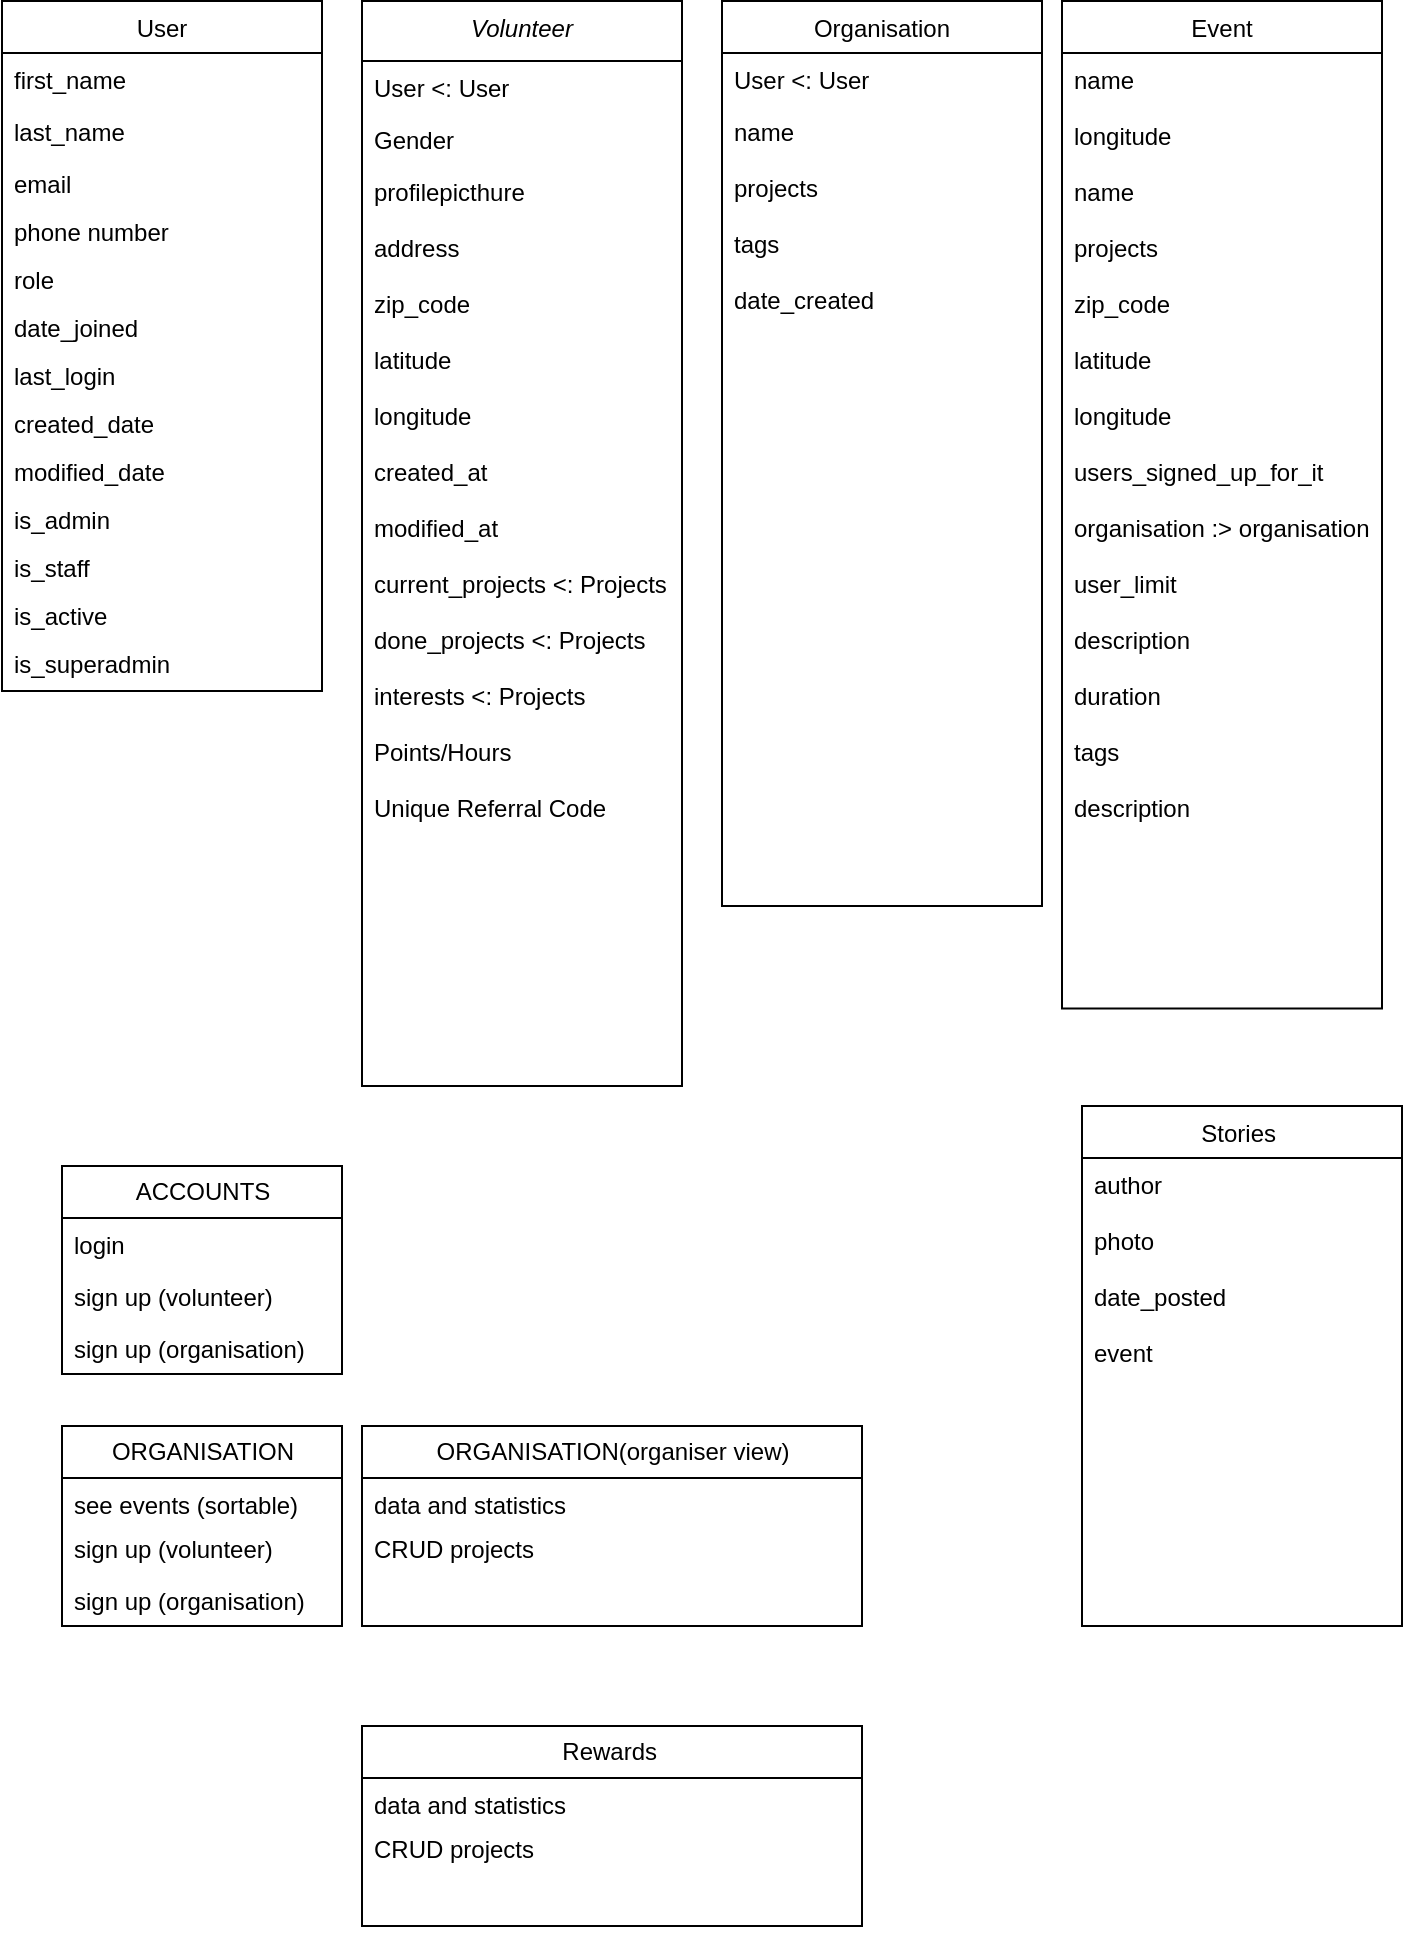 <mxfile version="23.1.1" type="github">
  <diagram id="C5RBs43oDa-KdzZeNtuy" name="Page-1">
    <mxGraphModel dx="1026" dy="669" grid="1" gridSize="10" guides="1" tooltips="1" connect="1" arrows="1" fold="1" page="1" pageScale="1" pageWidth="827" pageHeight="1169" math="0" shadow="0">
      <root>
        <mxCell id="WIyWlLk6GJQsqaUBKTNV-0" />
        <mxCell id="WIyWlLk6GJQsqaUBKTNV-1" parent="WIyWlLk6GJQsqaUBKTNV-0" />
        <mxCell id="zkfFHV4jXpPFQw0GAbJ--0" value="Volunteer" style="swimlane;fontStyle=2;align=center;verticalAlign=top;childLayout=stackLayout;horizontal=1;startSize=30;horizontalStack=0;resizeParent=1;resizeLast=0;collapsible=1;marginBottom=0;rounded=0;shadow=0;strokeWidth=1;" parent="WIyWlLk6GJQsqaUBKTNV-1" vertex="1">
          <mxGeometry x="210" y="127.5" width="160" height="542.5" as="geometry">
            <mxRectangle x="230" y="140" width="160" height="26" as="alternateBounds" />
          </mxGeometry>
        </mxCell>
        <mxCell id="zkfFHV4jXpPFQw0GAbJ--1" value="User &lt;: User" style="text;align=left;verticalAlign=top;spacingLeft=4;spacingRight=4;overflow=hidden;rotatable=0;points=[[0,0.5],[1,0.5]];portConstraint=eastwest;" parent="zkfFHV4jXpPFQw0GAbJ--0" vertex="1">
          <mxGeometry y="30" width="160" height="26" as="geometry" />
        </mxCell>
        <mxCell id="zkfFHV4jXpPFQw0GAbJ--2" value="Gender" style="text;align=left;verticalAlign=top;spacingLeft=4;spacingRight=4;overflow=hidden;rotatable=0;points=[[0,0.5],[1,0.5]];portConstraint=eastwest;rounded=0;shadow=0;html=0;" parent="zkfFHV4jXpPFQw0GAbJ--0" vertex="1">
          <mxGeometry y="56" width="160" height="26" as="geometry" />
        </mxCell>
        <mxCell id="zkfFHV4jXpPFQw0GAbJ--3" value="profilepicthure" style="text;align=left;verticalAlign=top;spacingLeft=4;spacingRight=4;overflow=hidden;rotatable=0;points=[[0,0.5],[1,0.5]];portConstraint=eastwest;rounded=0;shadow=0;html=0;" parent="zkfFHV4jXpPFQw0GAbJ--0" vertex="1">
          <mxGeometry y="82" width="160" height="28" as="geometry" />
        </mxCell>
        <mxCell id="lTyDBxBuPJcvivsEbzVF-12" value="address" style="text;align=left;verticalAlign=top;spacingLeft=4;spacingRight=4;overflow=hidden;rotatable=0;points=[[0,0.5],[1,0.5]];portConstraint=eastwest;rounded=0;shadow=0;html=0;" vertex="1" parent="zkfFHV4jXpPFQw0GAbJ--0">
          <mxGeometry y="110" width="160" height="28" as="geometry" />
        </mxCell>
        <mxCell id="lTyDBxBuPJcvivsEbzVF-13" value="zip_code" style="text;align=left;verticalAlign=top;spacingLeft=4;spacingRight=4;overflow=hidden;rotatable=0;points=[[0,0.5],[1,0.5]];portConstraint=eastwest;rounded=0;shadow=0;html=0;" vertex="1" parent="zkfFHV4jXpPFQw0GAbJ--0">
          <mxGeometry y="138" width="160" height="28" as="geometry" />
        </mxCell>
        <mxCell id="lTyDBxBuPJcvivsEbzVF-14" value="latitude " style="text;align=left;verticalAlign=top;spacingLeft=4;spacingRight=4;overflow=hidden;rotatable=0;points=[[0,0.5],[1,0.5]];portConstraint=eastwest;rounded=0;shadow=0;html=0;" vertex="1" parent="zkfFHV4jXpPFQw0GAbJ--0">
          <mxGeometry y="166" width="160" height="28" as="geometry" />
        </mxCell>
        <mxCell id="lTyDBxBuPJcvivsEbzVF-15" value="longitude " style="text;align=left;verticalAlign=top;spacingLeft=4;spacingRight=4;overflow=hidden;rotatable=0;points=[[0,0.5],[1,0.5]];portConstraint=eastwest;rounded=0;shadow=0;html=0;" vertex="1" parent="zkfFHV4jXpPFQw0GAbJ--0">
          <mxGeometry y="194" width="160" height="28" as="geometry" />
        </mxCell>
        <mxCell id="lTyDBxBuPJcvivsEbzVF-16" value="created_at &#xa;" style="text;align=left;verticalAlign=top;spacingLeft=4;spacingRight=4;overflow=hidden;rotatable=0;points=[[0,0.5],[1,0.5]];portConstraint=eastwest;rounded=0;shadow=0;html=0;" vertex="1" parent="zkfFHV4jXpPFQw0GAbJ--0">
          <mxGeometry y="222" width="160" height="28" as="geometry" />
        </mxCell>
        <mxCell id="lTyDBxBuPJcvivsEbzVF-17" value="modified_at" style="text;align=left;verticalAlign=top;spacingLeft=4;spacingRight=4;overflow=hidden;rotatable=0;points=[[0,0.5],[1,0.5]];portConstraint=eastwest;rounded=0;shadow=0;html=0;" vertex="1" parent="zkfFHV4jXpPFQw0GAbJ--0">
          <mxGeometry y="250" width="160" height="28" as="geometry" />
        </mxCell>
        <mxCell id="lTyDBxBuPJcvivsEbzVF-18" value="current_projects &lt;: Projects" style="text;align=left;verticalAlign=top;spacingLeft=4;spacingRight=4;overflow=hidden;rotatable=0;points=[[0,0.5],[1,0.5]];portConstraint=eastwest;rounded=0;shadow=0;html=0;" vertex="1" parent="zkfFHV4jXpPFQw0GAbJ--0">
          <mxGeometry y="278" width="160" height="28" as="geometry" />
        </mxCell>
        <mxCell id="lTyDBxBuPJcvivsEbzVF-19" value="done_projects &lt;: Projects" style="text;align=left;verticalAlign=top;spacingLeft=4;spacingRight=4;overflow=hidden;rotatable=0;points=[[0,0.5],[1,0.5]];portConstraint=eastwest;rounded=0;shadow=0;html=0;" vertex="1" parent="zkfFHV4jXpPFQw0GAbJ--0">
          <mxGeometry y="306" width="160" height="28" as="geometry" />
        </mxCell>
        <mxCell id="lTyDBxBuPJcvivsEbzVF-20" value="interests &lt;: Projects" style="text;align=left;verticalAlign=top;spacingLeft=4;spacingRight=4;overflow=hidden;rotatable=0;points=[[0,0.5],[1,0.5]];portConstraint=eastwest;rounded=0;shadow=0;html=0;" vertex="1" parent="zkfFHV4jXpPFQw0GAbJ--0">
          <mxGeometry y="334" width="160" height="28" as="geometry" />
        </mxCell>
        <mxCell id="lTyDBxBuPJcvivsEbzVF-78" value="Points/Hours" style="text;align=left;verticalAlign=top;spacingLeft=4;spacingRight=4;overflow=hidden;rotatable=0;points=[[0,0.5],[1,0.5]];portConstraint=eastwest;rounded=0;shadow=0;html=0;" vertex="1" parent="zkfFHV4jXpPFQw0GAbJ--0">
          <mxGeometry y="362" width="160" height="28" as="geometry" />
        </mxCell>
        <mxCell id="lTyDBxBuPJcvivsEbzVF-82" value="Unique Referral Code " style="text;align=left;verticalAlign=top;spacingLeft=4;spacingRight=4;overflow=hidden;rotatable=0;points=[[0,0.5],[1,0.5]];portConstraint=eastwest;rounded=0;shadow=0;html=0;" vertex="1" parent="zkfFHV4jXpPFQw0GAbJ--0">
          <mxGeometry y="390" width="160" height="28" as="geometry" />
        </mxCell>
        <mxCell id="zkfFHV4jXpPFQw0GAbJ--6" value="User" style="swimlane;fontStyle=0;align=center;verticalAlign=top;childLayout=stackLayout;horizontal=1;startSize=26;horizontalStack=0;resizeParent=1;resizeLast=0;collapsible=1;marginBottom=0;rounded=0;shadow=0;strokeWidth=1;" parent="WIyWlLk6GJQsqaUBKTNV-1" vertex="1">
          <mxGeometry x="30" y="127.5" width="160" height="345" as="geometry">
            <mxRectangle x="130" y="380" width="160" height="26" as="alternateBounds" />
          </mxGeometry>
        </mxCell>
        <mxCell id="zkfFHV4jXpPFQw0GAbJ--7" value="first_name    " style="text;align=left;verticalAlign=top;spacingLeft=4;spacingRight=4;overflow=hidden;rotatable=0;points=[[0,0.5],[1,0.5]];portConstraint=eastwest;" parent="zkfFHV4jXpPFQw0GAbJ--6" vertex="1">
          <mxGeometry y="26" width="160" height="26" as="geometry" />
        </mxCell>
        <mxCell id="zkfFHV4jXpPFQw0GAbJ--8" value="last_name" style="text;align=left;verticalAlign=top;spacingLeft=4;spacingRight=4;overflow=hidden;rotatable=0;points=[[0,0.5],[1,0.5]];portConstraint=eastwest;rounded=0;shadow=0;html=0;" parent="zkfFHV4jXpPFQw0GAbJ--6" vertex="1">
          <mxGeometry y="52" width="160" height="26" as="geometry" />
        </mxCell>
        <mxCell id="zkfFHV4jXpPFQw0GAbJ--11" value="email" style="text;align=left;verticalAlign=top;spacingLeft=4;spacingRight=4;overflow=hidden;rotatable=0;points=[[0,0.5],[1,0.5]];portConstraint=eastwest;" parent="zkfFHV4jXpPFQw0GAbJ--6" vertex="1">
          <mxGeometry y="78" width="160" height="24" as="geometry" />
        </mxCell>
        <mxCell id="lTyDBxBuPJcvivsEbzVF-1" value="phone number" style="text;align=left;verticalAlign=top;spacingLeft=4;spacingRight=4;overflow=hidden;rotatable=0;points=[[0,0.5],[1,0.5]];portConstraint=eastwest;" vertex="1" parent="zkfFHV4jXpPFQw0GAbJ--6">
          <mxGeometry y="102" width="160" height="24" as="geometry" />
        </mxCell>
        <mxCell id="lTyDBxBuPJcvivsEbzVF-2" value="role " style="text;align=left;verticalAlign=top;spacingLeft=4;spacingRight=4;overflow=hidden;rotatable=0;points=[[0,0.5],[1,0.5]];portConstraint=eastwest;" vertex="1" parent="zkfFHV4jXpPFQw0GAbJ--6">
          <mxGeometry y="126" width="160" height="24" as="geometry" />
        </mxCell>
        <mxCell id="lTyDBxBuPJcvivsEbzVF-3" value="date_joined" style="text;align=left;verticalAlign=top;spacingLeft=4;spacingRight=4;overflow=hidden;rotatable=0;points=[[0,0.5],[1,0.5]];portConstraint=eastwest;" vertex="1" parent="zkfFHV4jXpPFQw0GAbJ--6">
          <mxGeometry y="150" width="160" height="24" as="geometry" />
        </mxCell>
        <mxCell id="lTyDBxBuPJcvivsEbzVF-4" value="last_login" style="text;align=left;verticalAlign=top;spacingLeft=4;spacingRight=4;overflow=hidden;rotatable=0;points=[[0,0.5],[1,0.5]];portConstraint=eastwest;" vertex="1" parent="zkfFHV4jXpPFQw0GAbJ--6">
          <mxGeometry y="174" width="160" height="24" as="geometry" />
        </mxCell>
        <mxCell id="lTyDBxBuPJcvivsEbzVF-5" value="created_date" style="text;align=left;verticalAlign=top;spacingLeft=4;spacingRight=4;overflow=hidden;rotatable=0;points=[[0,0.5],[1,0.5]];portConstraint=eastwest;" vertex="1" parent="zkfFHV4jXpPFQw0GAbJ--6">
          <mxGeometry y="198" width="160" height="24" as="geometry" />
        </mxCell>
        <mxCell id="lTyDBxBuPJcvivsEbzVF-6" value="modified_date" style="text;align=left;verticalAlign=top;spacingLeft=4;spacingRight=4;overflow=hidden;rotatable=0;points=[[0,0.5],[1,0.5]];portConstraint=eastwest;" vertex="1" parent="zkfFHV4jXpPFQw0GAbJ--6">
          <mxGeometry y="222" width="160" height="24" as="geometry" />
        </mxCell>
        <mxCell id="lTyDBxBuPJcvivsEbzVF-7" value="is_admin" style="text;align=left;verticalAlign=top;spacingLeft=4;spacingRight=4;overflow=hidden;rotatable=0;points=[[0,0.5],[1,0.5]];portConstraint=eastwest;" vertex="1" parent="zkfFHV4jXpPFQw0GAbJ--6">
          <mxGeometry y="246" width="160" height="24" as="geometry" />
        </mxCell>
        <mxCell id="lTyDBxBuPJcvivsEbzVF-8" value="is_staff" style="text;align=left;verticalAlign=top;spacingLeft=4;spacingRight=4;overflow=hidden;rotatable=0;points=[[0,0.5],[1,0.5]];portConstraint=eastwest;" vertex="1" parent="zkfFHV4jXpPFQw0GAbJ--6">
          <mxGeometry y="270" width="160" height="24" as="geometry" />
        </mxCell>
        <mxCell id="lTyDBxBuPJcvivsEbzVF-9" value="is_active" style="text;align=left;verticalAlign=top;spacingLeft=4;spacingRight=4;overflow=hidden;rotatable=0;points=[[0,0.5],[1,0.5]];portConstraint=eastwest;" vertex="1" parent="zkfFHV4jXpPFQw0GAbJ--6">
          <mxGeometry y="294" width="160" height="24" as="geometry" />
        </mxCell>
        <mxCell id="lTyDBxBuPJcvivsEbzVF-10" value="is_superadmin" style="text;align=left;verticalAlign=top;spacingLeft=4;spacingRight=4;overflow=hidden;rotatable=0;points=[[0,0.5],[1,0.5]];portConstraint=eastwest;" vertex="1" parent="zkfFHV4jXpPFQw0GAbJ--6">
          <mxGeometry y="318" width="160" height="24" as="geometry" />
        </mxCell>
        <mxCell id="zkfFHV4jXpPFQw0GAbJ--17" value="Organisation" style="swimlane;fontStyle=0;align=center;verticalAlign=top;childLayout=stackLayout;horizontal=1;startSize=26;horizontalStack=0;resizeParent=1;resizeLast=0;collapsible=1;marginBottom=0;rounded=0;shadow=0;strokeWidth=1;" parent="WIyWlLk6GJQsqaUBKTNV-1" vertex="1">
          <mxGeometry x="390" y="127.5" width="160" height="452.5" as="geometry">
            <mxRectangle x="550" y="140" width="160" height="26" as="alternateBounds" />
          </mxGeometry>
        </mxCell>
        <mxCell id="lTyDBxBuPJcvivsEbzVF-21" value="User &lt;: User" style="text;align=left;verticalAlign=top;spacingLeft=4;spacingRight=4;overflow=hidden;rotatable=0;points=[[0,0.5],[1,0.5]];portConstraint=eastwest;" vertex="1" parent="zkfFHV4jXpPFQw0GAbJ--17">
          <mxGeometry y="26" width="160" height="26" as="geometry" />
        </mxCell>
        <mxCell id="lTyDBxBuPJcvivsEbzVF-27" value="name " style="text;align=left;verticalAlign=top;spacingLeft=4;spacingRight=4;overflow=hidden;rotatable=0;points=[[0,0.5],[1,0.5]];portConstraint=eastwest;rounded=0;shadow=0;html=0;" vertex="1" parent="zkfFHV4jXpPFQw0GAbJ--17">
          <mxGeometry y="52" width="160" height="28" as="geometry" />
        </mxCell>
        <mxCell id="lTyDBxBuPJcvivsEbzVF-28" value="projects" style="text;align=left;verticalAlign=top;spacingLeft=4;spacingRight=4;overflow=hidden;rotatable=0;points=[[0,0.5],[1,0.5]];portConstraint=eastwest;rounded=0;shadow=0;html=0;" vertex="1" parent="zkfFHV4jXpPFQw0GAbJ--17">
          <mxGeometry y="80" width="160" height="28" as="geometry" />
        </mxCell>
        <mxCell id="lTyDBxBuPJcvivsEbzVF-40" value="tags" style="text;align=left;verticalAlign=top;spacingLeft=4;spacingRight=4;overflow=hidden;rotatable=0;points=[[0,0.5],[1,0.5]];portConstraint=eastwest;rounded=0;shadow=0;html=0;" vertex="1" parent="zkfFHV4jXpPFQw0GAbJ--17">
          <mxGeometry y="108" width="160" height="28" as="geometry" />
        </mxCell>
        <mxCell id="lTyDBxBuPJcvivsEbzVF-71" value="date_created" style="text;align=left;verticalAlign=top;spacingLeft=4;spacingRight=4;overflow=hidden;rotatable=0;points=[[0,0.5],[1,0.5]];portConstraint=eastwest;rounded=0;shadow=0;html=0;" vertex="1" parent="zkfFHV4jXpPFQw0GAbJ--17">
          <mxGeometry y="136" width="160" height="28" as="geometry" />
        </mxCell>
        <mxCell id="lTyDBxBuPJcvivsEbzVF-30" value="Event" style="swimlane;fontStyle=0;align=center;verticalAlign=top;childLayout=stackLayout;horizontal=1;startSize=26;horizontalStack=0;resizeParent=1;resizeLast=0;collapsible=1;marginBottom=0;rounded=0;shadow=0;strokeWidth=1;" vertex="1" parent="WIyWlLk6GJQsqaUBKTNV-1">
          <mxGeometry x="560" y="127.5" width="160" height="503.75" as="geometry">
            <mxRectangle x="550" y="140" width="160" height="26" as="alternateBounds" />
          </mxGeometry>
        </mxCell>
        <mxCell id="lTyDBxBuPJcvivsEbzVF-32" value="name" style="text;align=left;verticalAlign=top;spacingLeft=4;spacingRight=4;overflow=hidden;rotatable=0;points=[[0,0.5],[1,0.5]];portConstraint=eastwest;rounded=0;shadow=0;html=0;" vertex="1" parent="lTyDBxBuPJcvivsEbzVF-30">
          <mxGeometry y="26" width="160" height="28" as="geometry" />
        </mxCell>
        <mxCell id="lTyDBxBuPJcvivsEbzVF-34" value="longitude " style="text;align=left;verticalAlign=top;spacingLeft=4;spacingRight=4;overflow=hidden;rotatable=0;points=[[0,0.5],[1,0.5]];portConstraint=eastwest;rounded=0;shadow=0;html=0;" vertex="1" parent="lTyDBxBuPJcvivsEbzVF-30">
          <mxGeometry y="54" width="160" height="28" as="geometry" />
        </mxCell>
        <mxCell id="lTyDBxBuPJcvivsEbzVF-35" value="name " style="text;align=left;verticalAlign=top;spacingLeft=4;spacingRight=4;overflow=hidden;rotatable=0;points=[[0,0.5],[1,0.5]];portConstraint=eastwest;rounded=0;shadow=0;html=0;" vertex="1" parent="lTyDBxBuPJcvivsEbzVF-30">
          <mxGeometry y="82" width="160" height="28" as="geometry" />
        </mxCell>
        <mxCell id="lTyDBxBuPJcvivsEbzVF-36" value="projects" style="text;align=left;verticalAlign=top;spacingLeft=4;spacingRight=4;overflow=hidden;rotatable=0;points=[[0,0.5],[1,0.5]];portConstraint=eastwest;rounded=0;shadow=0;html=0;" vertex="1" parent="lTyDBxBuPJcvivsEbzVF-30">
          <mxGeometry y="110" width="160" height="28" as="geometry" />
        </mxCell>
        <mxCell id="lTyDBxBuPJcvivsEbzVF-37" value="zip_code" style="text;align=left;verticalAlign=top;spacingLeft=4;spacingRight=4;overflow=hidden;rotatable=0;points=[[0,0.5],[1,0.5]];portConstraint=eastwest;rounded=0;shadow=0;html=0;" vertex="1" parent="lTyDBxBuPJcvivsEbzVF-30">
          <mxGeometry y="138" width="160" height="28" as="geometry" />
        </mxCell>
        <mxCell id="lTyDBxBuPJcvivsEbzVF-38" value="latitude " style="text;align=left;verticalAlign=top;spacingLeft=4;spacingRight=4;overflow=hidden;rotatable=0;points=[[0,0.5],[1,0.5]];portConstraint=eastwest;rounded=0;shadow=0;html=0;" vertex="1" parent="lTyDBxBuPJcvivsEbzVF-30">
          <mxGeometry y="166" width="160" height="28" as="geometry" />
        </mxCell>
        <mxCell id="lTyDBxBuPJcvivsEbzVF-39" value="longitude " style="text;align=left;verticalAlign=top;spacingLeft=4;spacingRight=4;overflow=hidden;rotatable=0;points=[[0,0.5],[1,0.5]];portConstraint=eastwest;rounded=0;shadow=0;html=0;" vertex="1" parent="lTyDBxBuPJcvivsEbzVF-30">
          <mxGeometry y="194" width="160" height="28" as="geometry" />
        </mxCell>
        <mxCell id="lTyDBxBuPJcvivsEbzVF-41" value="users_signed_up_for_it" style="text;align=left;verticalAlign=top;spacingLeft=4;spacingRight=4;overflow=hidden;rotatable=0;points=[[0,0.5],[1,0.5]];portConstraint=eastwest;rounded=0;shadow=0;html=0;" vertex="1" parent="lTyDBxBuPJcvivsEbzVF-30">
          <mxGeometry y="222" width="160" height="28" as="geometry" />
        </mxCell>
        <mxCell id="lTyDBxBuPJcvivsEbzVF-42" value="organisation :&gt; organisation" style="text;align=left;verticalAlign=top;spacingLeft=4;spacingRight=4;overflow=hidden;rotatable=0;points=[[0,0.5],[1,0.5]];portConstraint=eastwest;rounded=0;shadow=0;html=0;" vertex="1" parent="lTyDBxBuPJcvivsEbzVF-30">
          <mxGeometry y="250" width="160" height="28" as="geometry" />
        </mxCell>
        <mxCell id="lTyDBxBuPJcvivsEbzVF-55" value="user_limit" style="text;align=left;verticalAlign=top;spacingLeft=4;spacingRight=4;overflow=hidden;rotatable=0;points=[[0,0.5],[1,0.5]];portConstraint=eastwest;rounded=0;shadow=0;html=0;" vertex="1" parent="lTyDBxBuPJcvivsEbzVF-30">
          <mxGeometry y="278" width="160" height="28" as="geometry" />
        </mxCell>
        <mxCell id="lTyDBxBuPJcvivsEbzVF-56" value="description" style="text;align=left;verticalAlign=top;spacingLeft=4;spacingRight=4;overflow=hidden;rotatable=0;points=[[0,0.5],[1,0.5]];portConstraint=eastwest;rounded=0;shadow=0;html=0;" vertex="1" parent="lTyDBxBuPJcvivsEbzVF-30">
          <mxGeometry y="306" width="160" height="28" as="geometry" />
        </mxCell>
        <mxCell id="lTyDBxBuPJcvivsEbzVF-57" value="duration" style="text;align=left;verticalAlign=top;spacingLeft=4;spacingRight=4;overflow=hidden;rotatable=0;points=[[0,0.5],[1,0.5]];portConstraint=eastwest;rounded=0;shadow=0;html=0;" vertex="1" parent="lTyDBxBuPJcvivsEbzVF-30">
          <mxGeometry y="334" width="160" height="28" as="geometry" />
        </mxCell>
        <mxCell id="lTyDBxBuPJcvivsEbzVF-58" value="tags" style="text;align=left;verticalAlign=top;spacingLeft=4;spacingRight=4;overflow=hidden;rotatable=0;points=[[0,0.5],[1,0.5]];portConstraint=eastwest;rounded=0;shadow=0;html=0;" vertex="1" parent="lTyDBxBuPJcvivsEbzVF-30">
          <mxGeometry y="362" width="160" height="28" as="geometry" />
        </mxCell>
        <mxCell id="lTyDBxBuPJcvivsEbzVF-59" value="description " style="text;align=left;verticalAlign=top;spacingLeft=4;spacingRight=4;overflow=hidden;rotatable=0;points=[[0,0.5],[1,0.5]];portConstraint=eastwest;rounded=0;shadow=0;html=0;" vertex="1" parent="lTyDBxBuPJcvivsEbzVF-30">
          <mxGeometry y="390" width="160" height="28" as="geometry" />
        </mxCell>
        <mxCell id="lTyDBxBuPJcvivsEbzVF-44" value="Stories " style="swimlane;fontStyle=0;align=center;verticalAlign=top;childLayout=stackLayout;horizontal=1;startSize=26;horizontalStack=0;resizeParent=1;resizeLast=0;collapsible=1;marginBottom=0;rounded=0;shadow=0;strokeWidth=1;" vertex="1" parent="WIyWlLk6GJQsqaUBKTNV-1">
          <mxGeometry x="570" y="680" width="160" height="260" as="geometry">
            <mxRectangle x="550" y="140" width="160" height="26" as="alternateBounds" />
          </mxGeometry>
        </mxCell>
        <mxCell id="lTyDBxBuPJcvivsEbzVF-45" value="author" style="text;align=left;verticalAlign=top;spacingLeft=4;spacingRight=4;overflow=hidden;rotatable=0;points=[[0,0.5],[1,0.5]];portConstraint=eastwest;rounded=0;shadow=0;html=0;" vertex="1" parent="lTyDBxBuPJcvivsEbzVF-44">
          <mxGeometry y="26" width="160" height="28" as="geometry" />
        </mxCell>
        <mxCell id="lTyDBxBuPJcvivsEbzVF-46" value="photo" style="text;align=left;verticalAlign=top;spacingLeft=4;spacingRight=4;overflow=hidden;rotatable=0;points=[[0,0.5],[1,0.5]];portConstraint=eastwest;rounded=0;shadow=0;html=0;" vertex="1" parent="lTyDBxBuPJcvivsEbzVF-44">
          <mxGeometry y="54" width="160" height="28" as="geometry" />
        </mxCell>
        <mxCell id="lTyDBxBuPJcvivsEbzVF-48" value="date_posted" style="text;align=left;verticalAlign=top;spacingLeft=4;spacingRight=4;overflow=hidden;rotatable=0;points=[[0,0.5],[1,0.5]];portConstraint=eastwest;rounded=0;shadow=0;html=0;" vertex="1" parent="lTyDBxBuPJcvivsEbzVF-44">
          <mxGeometry y="82" width="160" height="28" as="geometry" />
        </mxCell>
        <mxCell id="lTyDBxBuPJcvivsEbzVF-52" value="event" style="text;align=left;verticalAlign=top;spacingLeft=4;spacingRight=4;overflow=hidden;rotatable=0;points=[[0,0.5],[1,0.5]];portConstraint=eastwest;rounded=0;shadow=0;html=0;" vertex="1" parent="lTyDBxBuPJcvivsEbzVF-44">
          <mxGeometry y="110" width="160" height="28" as="geometry" />
        </mxCell>
        <mxCell id="lTyDBxBuPJcvivsEbzVF-62" value="ACCOUNTS" style="swimlane;fontStyle=0;childLayout=stackLayout;horizontal=1;startSize=26;fillColor=none;horizontalStack=0;resizeParent=1;resizeParentMax=0;resizeLast=0;collapsible=1;marginBottom=0;html=1;" vertex="1" parent="WIyWlLk6GJQsqaUBKTNV-1">
          <mxGeometry x="60" y="710" width="140" height="104" as="geometry" />
        </mxCell>
        <mxCell id="lTyDBxBuPJcvivsEbzVF-63" value="login" style="text;strokeColor=none;fillColor=none;align=left;verticalAlign=top;spacingLeft=4;spacingRight=4;overflow=hidden;rotatable=0;points=[[0,0.5],[1,0.5]];portConstraint=eastwest;whiteSpace=wrap;html=1;" vertex="1" parent="lTyDBxBuPJcvivsEbzVF-62">
          <mxGeometry y="26" width="140" height="26" as="geometry" />
        </mxCell>
        <mxCell id="lTyDBxBuPJcvivsEbzVF-64" value="sign up (volunteer)" style="text;strokeColor=none;fillColor=none;align=left;verticalAlign=top;spacingLeft=4;spacingRight=4;overflow=hidden;rotatable=0;points=[[0,0.5],[1,0.5]];portConstraint=eastwest;whiteSpace=wrap;html=1;" vertex="1" parent="lTyDBxBuPJcvivsEbzVF-62">
          <mxGeometry y="52" width="140" height="26" as="geometry" />
        </mxCell>
        <mxCell id="lTyDBxBuPJcvivsEbzVF-65" value="sign up (organisation)" style="text;strokeColor=none;fillColor=none;align=left;verticalAlign=top;spacingLeft=4;spacingRight=4;overflow=hidden;rotatable=0;points=[[0,0.5],[1,0.5]];portConstraint=eastwest;whiteSpace=wrap;html=1;" vertex="1" parent="lTyDBxBuPJcvivsEbzVF-62">
          <mxGeometry y="78" width="140" height="26" as="geometry" />
        </mxCell>
        <mxCell id="lTyDBxBuPJcvivsEbzVF-67" value="ORGANISATION" style="swimlane;fontStyle=0;childLayout=stackLayout;horizontal=1;startSize=26;fillColor=none;horizontalStack=0;resizeParent=1;resizeParentMax=0;resizeLast=0;collapsible=1;marginBottom=0;html=1;" vertex="1" parent="WIyWlLk6GJQsqaUBKTNV-1">
          <mxGeometry x="60" y="840" width="140" height="100" as="geometry" />
        </mxCell>
        <mxCell id="lTyDBxBuPJcvivsEbzVF-68" value="see events (sortable)" style="text;strokeColor=none;fillColor=none;align=left;verticalAlign=top;spacingLeft=4;spacingRight=4;overflow=hidden;rotatable=0;points=[[0,0.5],[1,0.5]];portConstraint=eastwest;whiteSpace=wrap;html=1;" vertex="1" parent="lTyDBxBuPJcvivsEbzVF-67">
          <mxGeometry y="26" width="140" height="22" as="geometry" />
        </mxCell>
        <mxCell id="lTyDBxBuPJcvivsEbzVF-69" value="sign up (volunteer)" style="text;strokeColor=none;fillColor=none;align=left;verticalAlign=top;spacingLeft=4;spacingRight=4;overflow=hidden;rotatable=0;points=[[0,0.5],[1,0.5]];portConstraint=eastwest;whiteSpace=wrap;html=1;" vertex="1" parent="lTyDBxBuPJcvivsEbzVF-67">
          <mxGeometry y="48" width="140" height="26" as="geometry" />
        </mxCell>
        <mxCell id="lTyDBxBuPJcvivsEbzVF-70" value="sign up (organisation)" style="text;strokeColor=none;fillColor=none;align=left;verticalAlign=top;spacingLeft=4;spacingRight=4;overflow=hidden;rotatable=0;points=[[0,0.5],[1,0.5]];portConstraint=eastwest;whiteSpace=wrap;html=1;" vertex="1" parent="lTyDBxBuPJcvivsEbzVF-67">
          <mxGeometry y="74" width="140" height="26" as="geometry" />
        </mxCell>
        <mxCell id="lTyDBxBuPJcvivsEbzVF-72" value="ORGANISATION(organiser view)" style="swimlane;fontStyle=0;childLayout=stackLayout;horizontal=1;startSize=26;fillColor=none;horizontalStack=0;resizeParent=1;resizeParentMax=0;resizeLast=0;collapsible=1;marginBottom=0;html=1;" vertex="1" parent="WIyWlLk6GJQsqaUBKTNV-1">
          <mxGeometry x="210" y="840" width="250" height="100" as="geometry" />
        </mxCell>
        <mxCell id="lTyDBxBuPJcvivsEbzVF-73" value="data and statistics&amp;nbsp;" style="text;strokeColor=none;fillColor=none;align=left;verticalAlign=top;spacingLeft=4;spacingRight=4;overflow=hidden;rotatable=0;points=[[0,0.5],[1,0.5]];portConstraint=eastwest;whiteSpace=wrap;html=1;" vertex="1" parent="lTyDBxBuPJcvivsEbzVF-72">
          <mxGeometry y="26" width="250" height="22" as="geometry" />
        </mxCell>
        <mxCell id="lTyDBxBuPJcvivsEbzVF-74" value="CRUD projects" style="text;strokeColor=none;fillColor=none;align=left;verticalAlign=top;spacingLeft=4;spacingRight=4;overflow=hidden;rotatable=0;points=[[0,0.5],[1,0.5]];portConstraint=eastwest;whiteSpace=wrap;html=1;" vertex="1" parent="lTyDBxBuPJcvivsEbzVF-72">
          <mxGeometry y="48" width="250" height="52" as="geometry" />
        </mxCell>
        <mxCell id="lTyDBxBuPJcvivsEbzVF-79" value="Rewards&amp;nbsp;" style="swimlane;fontStyle=0;childLayout=stackLayout;horizontal=1;startSize=26;fillColor=none;horizontalStack=0;resizeParent=1;resizeParentMax=0;resizeLast=0;collapsible=1;marginBottom=0;html=1;" vertex="1" parent="WIyWlLk6GJQsqaUBKTNV-1">
          <mxGeometry x="210" y="990" width="250" height="100" as="geometry" />
        </mxCell>
        <mxCell id="lTyDBxBuPJcvivsEbzVF-80" value="data and statistics&amp;nbsp;" style="text;strokeColor=none;fillColor=none;align=left;verticalAlign=top;spacingLeft=4;spacingRight=4;overflow=hidden;rotatable=0;points=[[0,0.5],[1,0.5]];portConstraint=eastwest;whiteSpace=wrap;html=1;" vertex="1" parent="lTyDBxBuPJcvivsEbzVF-79">
          <mxGeometry y="26" width="250" height="22" as="geometry" />
        </mxCell>
        <mxCell id="lTyDBxBuPJcvivsEbzVF-81" value="CRUD projects" style="text;strokeColor=none;fillColor=none;align=left;verticalAlign=top;spacingLeft=4;spacingRight=4;overflow=hidden;rotatable=0;points=[[0,0.5],[1,0.5]];portConstraint=eastwest;whiteSpace=wrap;html=1;" vertex="1" parent="lTyDBxBuPJcvivsEbzVF-79">
          <mxGeometry y="48" width="250" height="52" as="geometry" />
        </mxCell>
      </root>
    </mxGraphModel>
  </diagram>
</mxfile>
